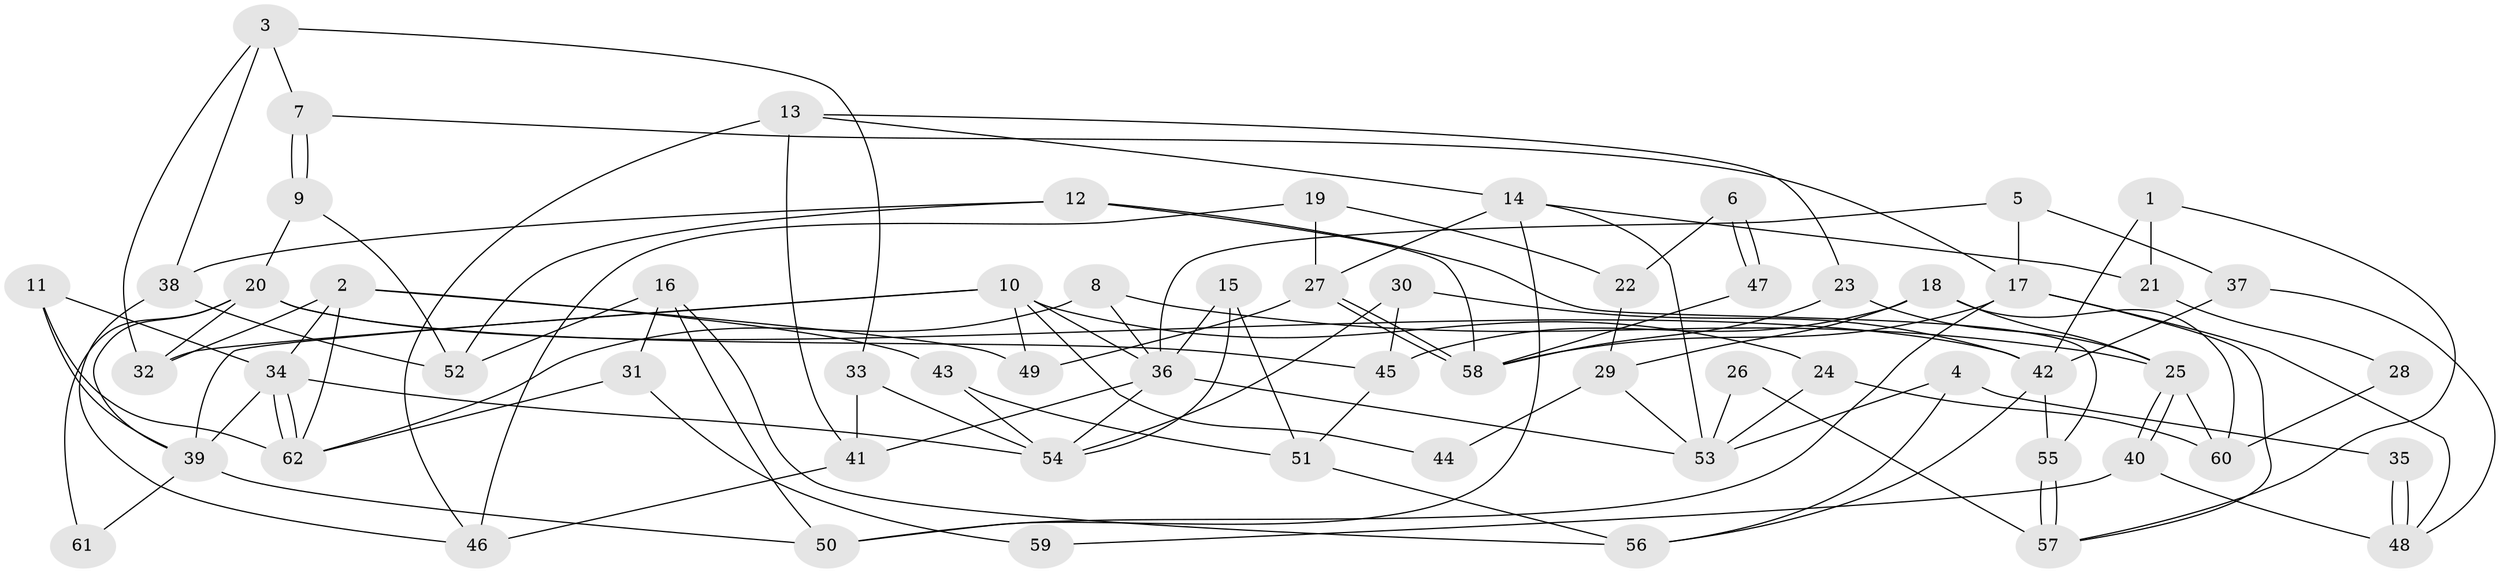 // coarse degree distribution, {4: 0.2702702702702703, 7: 0.08108108108108109, 5: 0.13513513513513514, 3: 0.13513513513513514, 2: 0.08108108108108109, 6: 0.24324324324324326, 9: 0.02702702702702703, 8: 0.02702702702702703}
// Generated by graph-tools (version 1.1) at 2025/52/02/27/25 19:52:03]
// undirected, 62 vertices, 124 edges
graph export_dot {
graph [start="1"]
  node [color=gray90,style=filled];
  1;
  2;
  3;
  4;
  5;
  6;
  7;
  8;
  9;
  10;
  11;
  12;
  13;
  14;
  15;
  16;
  17;
  18;
  19;
  20;
  21;
  22;
  23;
  24;
  25;
  26;
  27;
  28;
  29;
  30;
  31;
  32;
  33;
  34;
  35;
  36;
  37;
  38;
  39;
  40;
  41;
  42;
  43;
  44;
  45;
  46;
  47;
  48;
  49;
  50;
  51;
  52;
  53;
  54;
  55;
  56;
  57;
  58;
  59;
  60;
  61;
  62;
  1 -- 57;
  1 -- 42;
  1 -- 21;
  2 -- 62;
  2 -- 34;
  2 -- 32;
  2 -- 43;
  2 -- 49;
  3 -- 32;
  3 -- 38;
  3 -- 7;
  3 -- 33;
  4 -- 56;
  4 -- 53;
  4 -- 35;
  5 -- 36;
  5 -- 37;
  5 -- 17;
  6 -- 47;
  6 -- 47;
  6 -- 22;
  7 -- 9;
  7 -- 9;
  7 -- 17;
  8 -- 36;
  8 -- 25;
  8 -- 62;
  9 -- 20;
  9 -- 52;
  10 -- 49;
  10 -- 39;
  10 -- 24;
  10 -- 32;
  10 -- 36;
  10 -- 44;
  11 -- 34;
  11 -- 62;
  11 -- 39;
  12 -- 58;
  12 -- 55;
  12 -- 38;
  12 -- 52;
  13 -- 41;
  13 -- 23;
  13 -- 14;
  13 -- 46;
  14 -- 50;
  14 -- 21;
  14 -- 27;
  14 -- 53;
  15 -- 36;
  15 -- 54;
  15 -- 51;
  16 -- 52;
  16 -- 50;
  16 -- 31;
  16 -- 56;
  17 -- 48;
  17 -- 50;
  17 -- 57;
  17 -- 58;
  18 -- 45;
  18 -- 60;
  18 -- 25;
  18 -- 29;
  19 -- 46;
  19 -- 27;
  19 -- 22;
  20 -- 39;
  20 -- 32;
  20 -- 42;
  20 -- 45;
  20 -- 61;
  21 -- 28;
  22 -- 29;
  23 -- 58;
  23 -- 25;
  24 -- 53;
  24 -- 60;
  25 -- 40;
  25 -- 40;
  25 -- 60;
  26 -- 57;
  26 -- 53;
  27 -- 58;
  27 -- 58;
  27 -- 49;
  28 -- 60;
  29 -- 53;
  29 -- 44;
  30 -- 45;
  30 -- 42;
  30 -- 54;
  31 -- 62;
  31 -- 59;
  33 -- 54;
  33 -- 41;
  34 -- 54;
  34 -- 62;
  34 -- 62;
  34 -- 39;
  35 -- 48;
  35 -- 48;
  36 -- 41;
  36 -- 53;
  36 -- 54;
  37 -- 42;
  37 -- 48;
  38 -- 52;
  38 -- 46;
  39 -- 50;
  39 -- 61;
  40 -- 48;
  40 -- 59;
  41 -- 46;
  42 -- 56;
  42 -- 55;
  43 -- 54;
  43 -- 51;
  45 -- 51;
  47 -- 58;
  51 -- 56;
  55 -- 57;
  55 -- 57;
}
